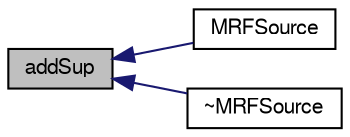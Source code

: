 digraph "addSup"
{
  bgcolor="transparent";
  edge [fontname="FreeSans",fontsize="10",labelfontname="FreeSans",labelfontsize="10"];
  node [fontname="FreeSans",fontsize="10",shape=record];
  rankdir="LR";
  Node371 [label="addSup",height=0.2,width=0.4,color="black", fillcolor="grey75", style="filled", fontcolor="black"];
  Node371 -> Node372 [dir="back",color="midnightblue",fontsize="10",style="solid",fontname="FreeSans"];
  Node372 [label="MRFSource",height=0.2,width=0.4,color="black",URL="$a23470.html#a07cd2c2f4ccc3ab05d6211e567f858b4",tooltip="Construct from components. "];
  Node371 -> Node373 [dir="back",color="midnightblue",fontsize="10",style="solid",fontname="FreeSans"];
  Node373 [label="~MRFSource",height=0.2,width=0.4,color="black",URL="$a23470.html#ac61e5f2fb6cb823a1183bb4f675e9cd1",tooltip="Destructor. "];
}
